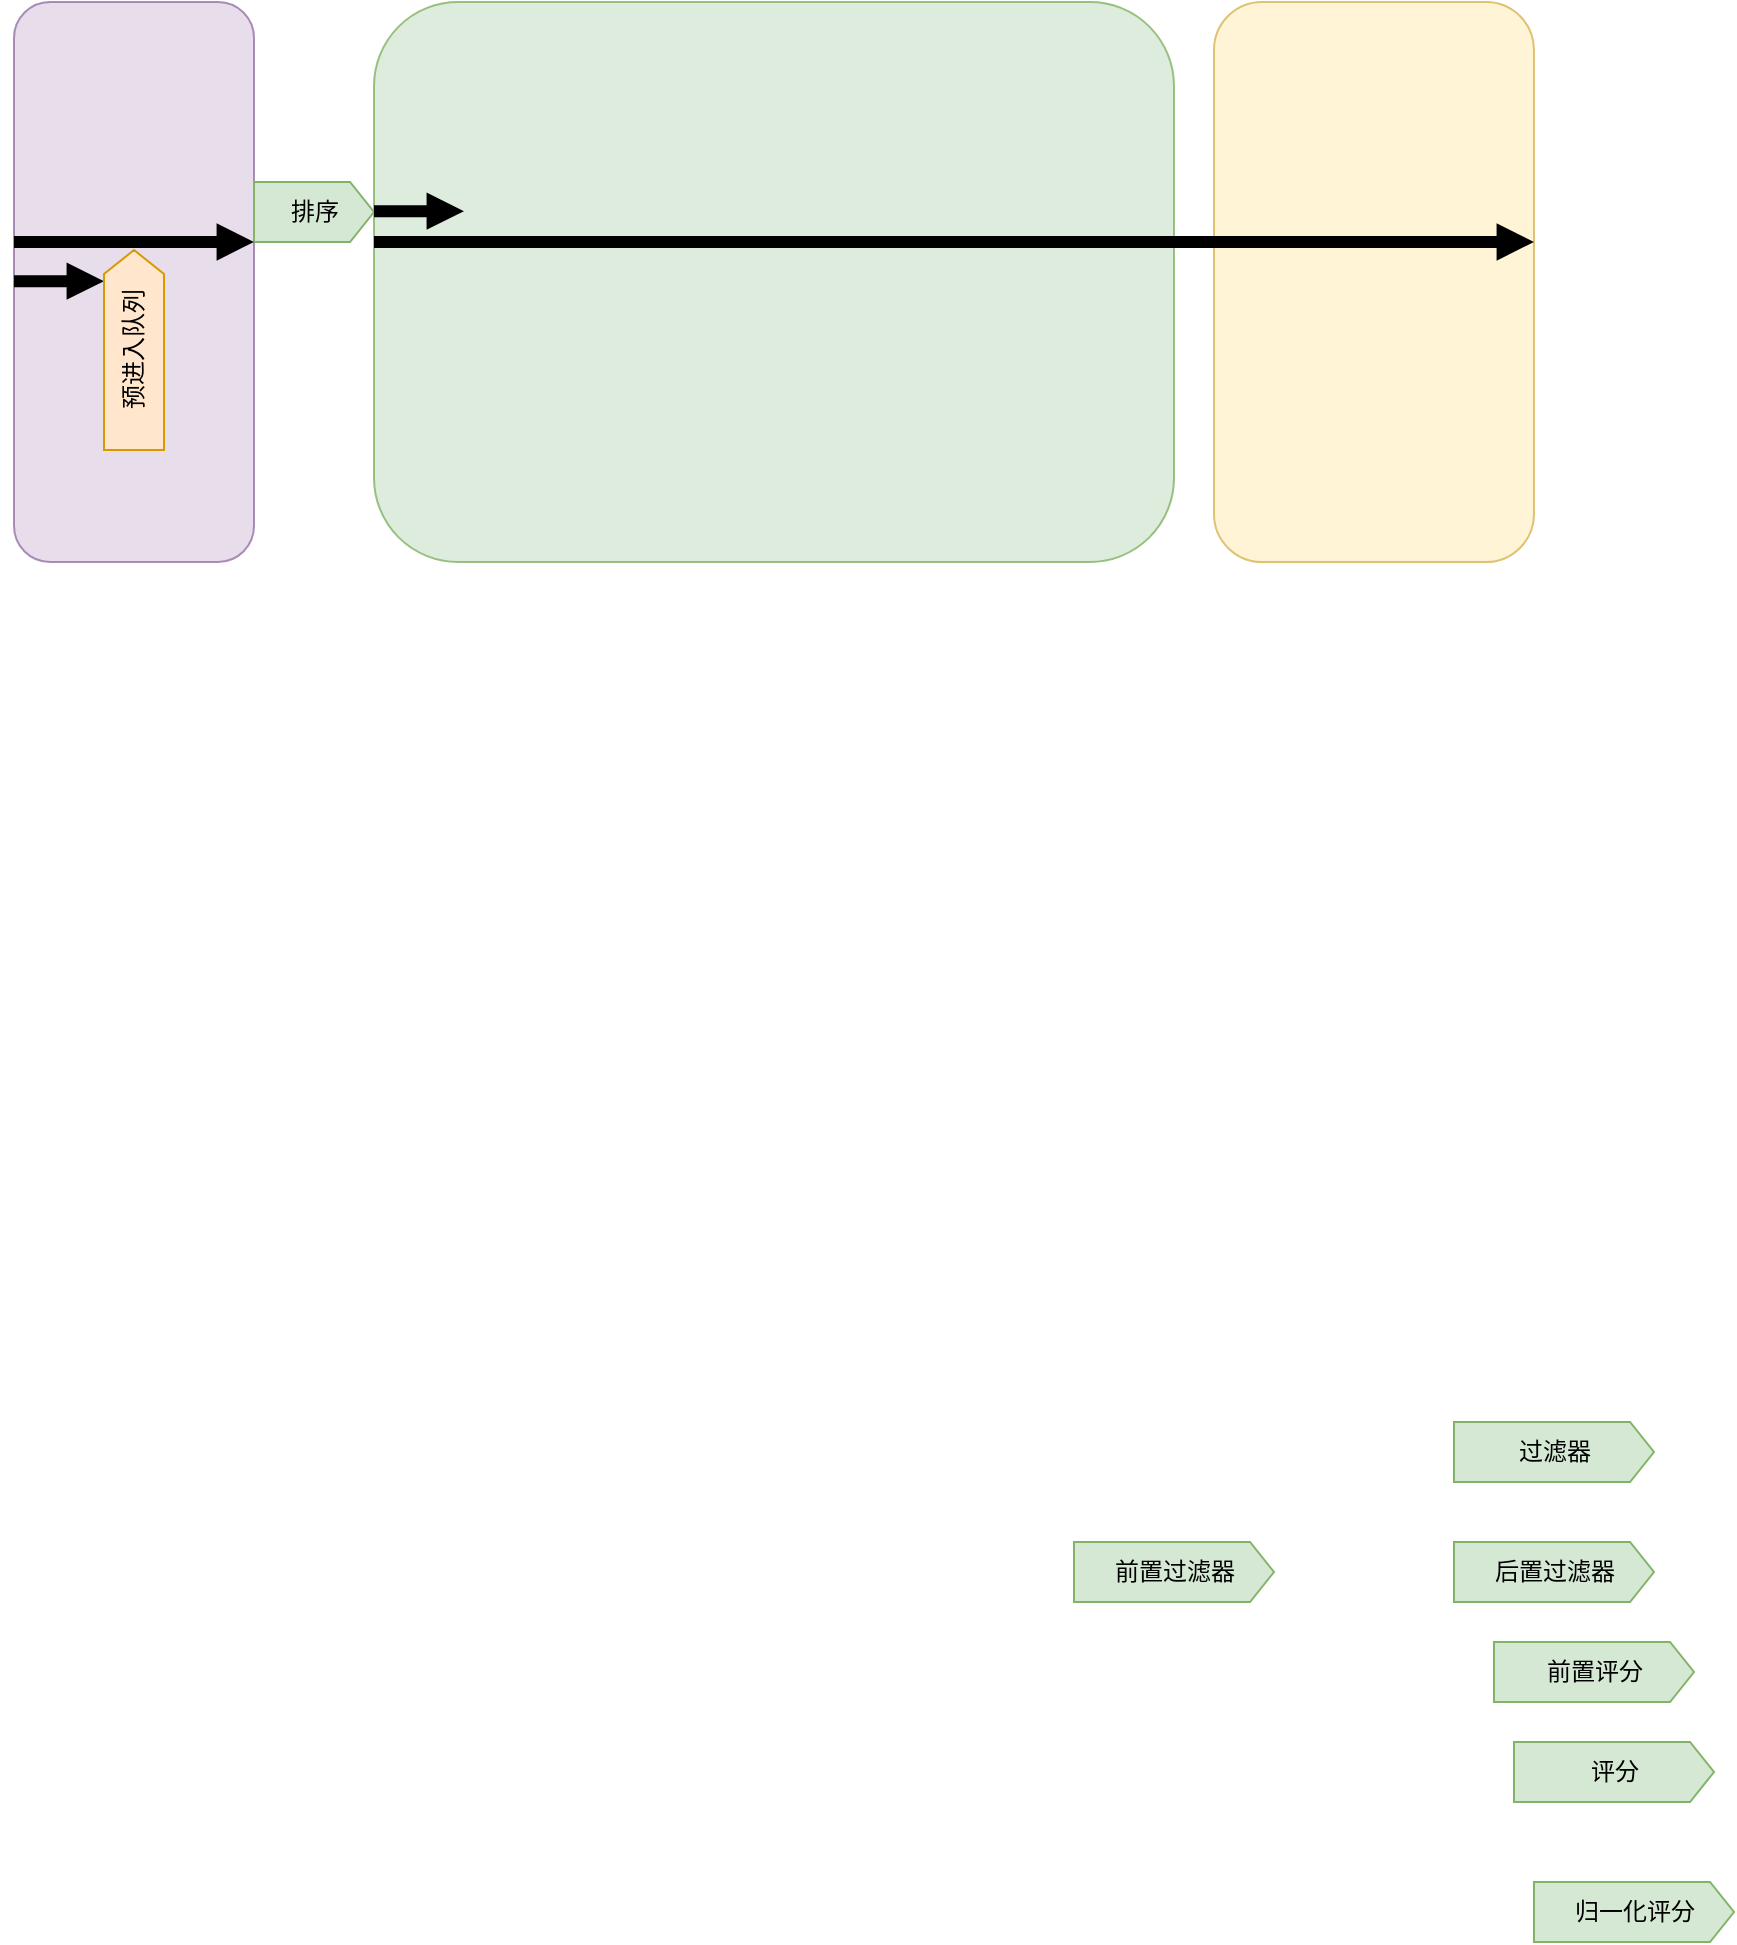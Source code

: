 <mxfile version="22.1.3" type="github">
  <diagram name="第 1 页" id="iitQaWTlGbYpa34RNPeF">
    <mxGraphModel dx="1247" dy="1542" grid="1" gridSize="10" guides="1" tooltips="1" connect="1" arrows="1" fold="1" page="1" pageScale="1" pageWidth="1169" pageHeight="827" math="0" shadow="0">
      <root>
        <mxCell id="0" />
        <mxCell id="1" parent="0" />
        <mxCell id="8jJ2_m_tyTiKnN_H3z05-1" value="" style="rounded=1;whiteSpace=wrap;html=1;fillColor=#e1d5e7;strokeColor=#9673a6;opacity=80;" vertex="1" parent="1">
          <mxGeometry x="100" y="-280" width="120" height="280" as="geometry" />
        </mxCell>
        <mxCell id="8jJ2_m_tyTiKnN_H3z05-2" value="" style="rounded=1;whiteSpace=wrap;html=1;fillColor=#fff2cc;strokeColor=#d6b656;opacity=80;" vertex="1" parent="1">
          <mxGeometry x="700" y="-280" width="160" height="280" as="geometry" />
        </mxCell>
        <mxCell id="8jJ2_m_tyTiKnN_H3z05-3" value="" style="rounded=1;whiteSpace=wrap;html=1;fillColor=#d5e8d4;strokeColor=#82b366;opacity=80;" vertex="1" parent="1">
          <mxGeometry x="280" y="-280" width="400" height="280" as="geometry" />
        </mxCell>
        <mxCell id="8jJ2_m_tyTiKnN_H3z05-8" value="排序" style="html=1;shadow=0;dashed=0;align=center;verticalAlign=middle;shape=mxgraph.arrows2.arrow;dy=0;dx=12;notch=0;fillColor=#d5e8d4;strokeColor=#82b366;" vertex="1" parent="1">
          <mxGeometry x="220" y="-190" width="60" height="30" as="geometry" />
        </mxCell>
        <mxCell id="8jJ2_m_tyTiKnN_H3z05-9" value="前置过滤器" style="html=1;shadow=0;dashed=0;align=center;verticalAlign=middle;shape=mxgraph.arrows2.arrow;dy=0;dx=12;notch=0;fillColor=#d5e8d4;strokeColor=#82b366;" vertex="1" parent="1">
          <mxGeometry x="630" y="490" width="100" height="30" as="geometry" />
        </mxCell>
        <mxCell id="8jJ2_m_tyTiKnN_H3z05-10" value="过滤器" style="html=1;shadow=0;dashed=0;align=center;verticalAlign=middle;shape=mxgraph.arrows2.arrow;dy=0;dx=12;notch=0;fillColor=#d5e8d4;strokeColor=#82b366;" vertex="1" parent="1">
          <mxGeometry x="820" y="430" width="100" height="30" as="geometry" />
        </mxCell>
        <mxCell id="8jJ2_m_tyTiKnN_H3z05-11" value="归一化评分" style="html=1;shadow=0;dashed=0;align=center;verticalAlign=middle;shape=mxgraph.arrows2.arrow;dy=0;dx=12;notch=0;fillColor=#d5e8d4;strokeColor=#82b366;" vertex="1" parent="1">
          <mxGeometry x="860" y="660" width="100" height="30" as="geometry" />
        </mxCell>
        <mxCell id="8jJ2_m_tyTiKnN_H3z05-12" value="评分" style="html=1;shadow=0;dashed=0;align=center;verticalAlign=middle;shape=mxgraph.arrows2.arrow;dy=0;dx=12;notch=0;fillColor=#d5e8d4;strokeColor=#82b366;" vertex="1" parent="1">
          <mxGeometry x="850" y="590" width="100" height="30" as="geometry" />
        </mxCell>
        <mxCell id="8jJ2_m_tyTiKnN_H3z05-13" value="前置评分" style="html=1;shadow=0;dashed=0;align=center;verticalAlign=middle;shape=mxgraph.arrows2.arrow;dy=0;dx=12;notch=0;fillColor=#d5e8d4;strokeColor=#82b366;" vertex="1" parent="1">
          <mxGeometry x="840" y="540" width="100" height="30" as="geometry" />
        </mxCell>
        <mxCell id="8jJ2_m_tyTiKnN_H3z05-14" value="后置过滤器" style="html=1;shadow=0;dashed=0;align=center;verticalAlign=middle;shape=mxgraph.arrows2.arrow;dy=0;dx=12;notch=0;fillColor=#d5e8d4;strokeColor=#82b366;" vertex="1" parent="1">
          <mxGeometry x="820" y="490" width="100" height="30" as="geometry" />
        </mxCell>
        <mxCell id="8jJ2_m_tyTiKnN_H3z05-16" value="" style="endArrow=block;html=1;rounded=0;strokeWidth=6;endSize=3;endFill=1;" edge="1" parent="1">
          <mxGeometry width="50" height="50" relative="1" as="geometry">
            <mxPoint x="100" y="-160" as="sourcePoint" />
            <mxPoint x="220" y="-160" as="targetPoint" />
          </mxGeometry>
        </mxCell>
        <mxCell id="8jJ2_m_tyTiKnN_H3z05-17" value="" style="endArrow=block;html=1;rounded=0;strokeWidth=6;endSize=3;endFill=1;" edge="1" parent="1">
          <mxGeometry width="50" height="50" relative="1" as="geometry">
            <mxPoint x="100" y="-140.43" as="sourcePoint" />
            <mxPoint x="145" y="-140.43" as="targetPoint" />
          </mxGeometry>
        </mxCell>
        <mxCell id="8jJ2_m_tyTiKnN_H3z05-7" value="预进入队列" style="html=1;shadow=0;dashed=0;align=center;verticalAlign=middle;shape=mxgraph.arrows2.arrow;dy=0;dx=12;notch=0;fillColor=#ffe6cc;strokeColor=#d79b00;rotation=-90;" vertex="1" parent="1">
          <mxGeometry x="110" y="-121" width="100" height="30" as="geometry" />
        </mxCell>
        <mxCell id="8jJ2_m_tyTiKnN_H3z05-18" value="" style="endArrow=block;html=1;rounded=0;strokeWidth=6;endSize=3;endFill=1;" edge="1" parent="1">
          <mxGeometry width="50" height="50" relative="1" as="geometry">
            <mxPoint x="280" y="-160" as="sourcePoint" />
            <mxPoint x="860" y="-160" as="targetPoint" />
          </mxGeometry>
        </mxCell>
        <mxCell id="8jJ2_m_tyTiKnN_H3z05-19" value="" style="endArrow=block;html=1;rounded=0;strokeWidth=6;endSize=3;endFill=1;" edge="1" parent="1">
          <mxGeometry width="50" height="50" relative="1" as="geometry">
            <mxPoint x="280" y="-175.43" as="sourcePoint" />
            <mxPoint x="325" y="-175.43" as="targetPoint" />
          </mxGeometry>
        </mxCell>
      </root>
    </mxGraphModel>
  </diagram>
</mxfile>
